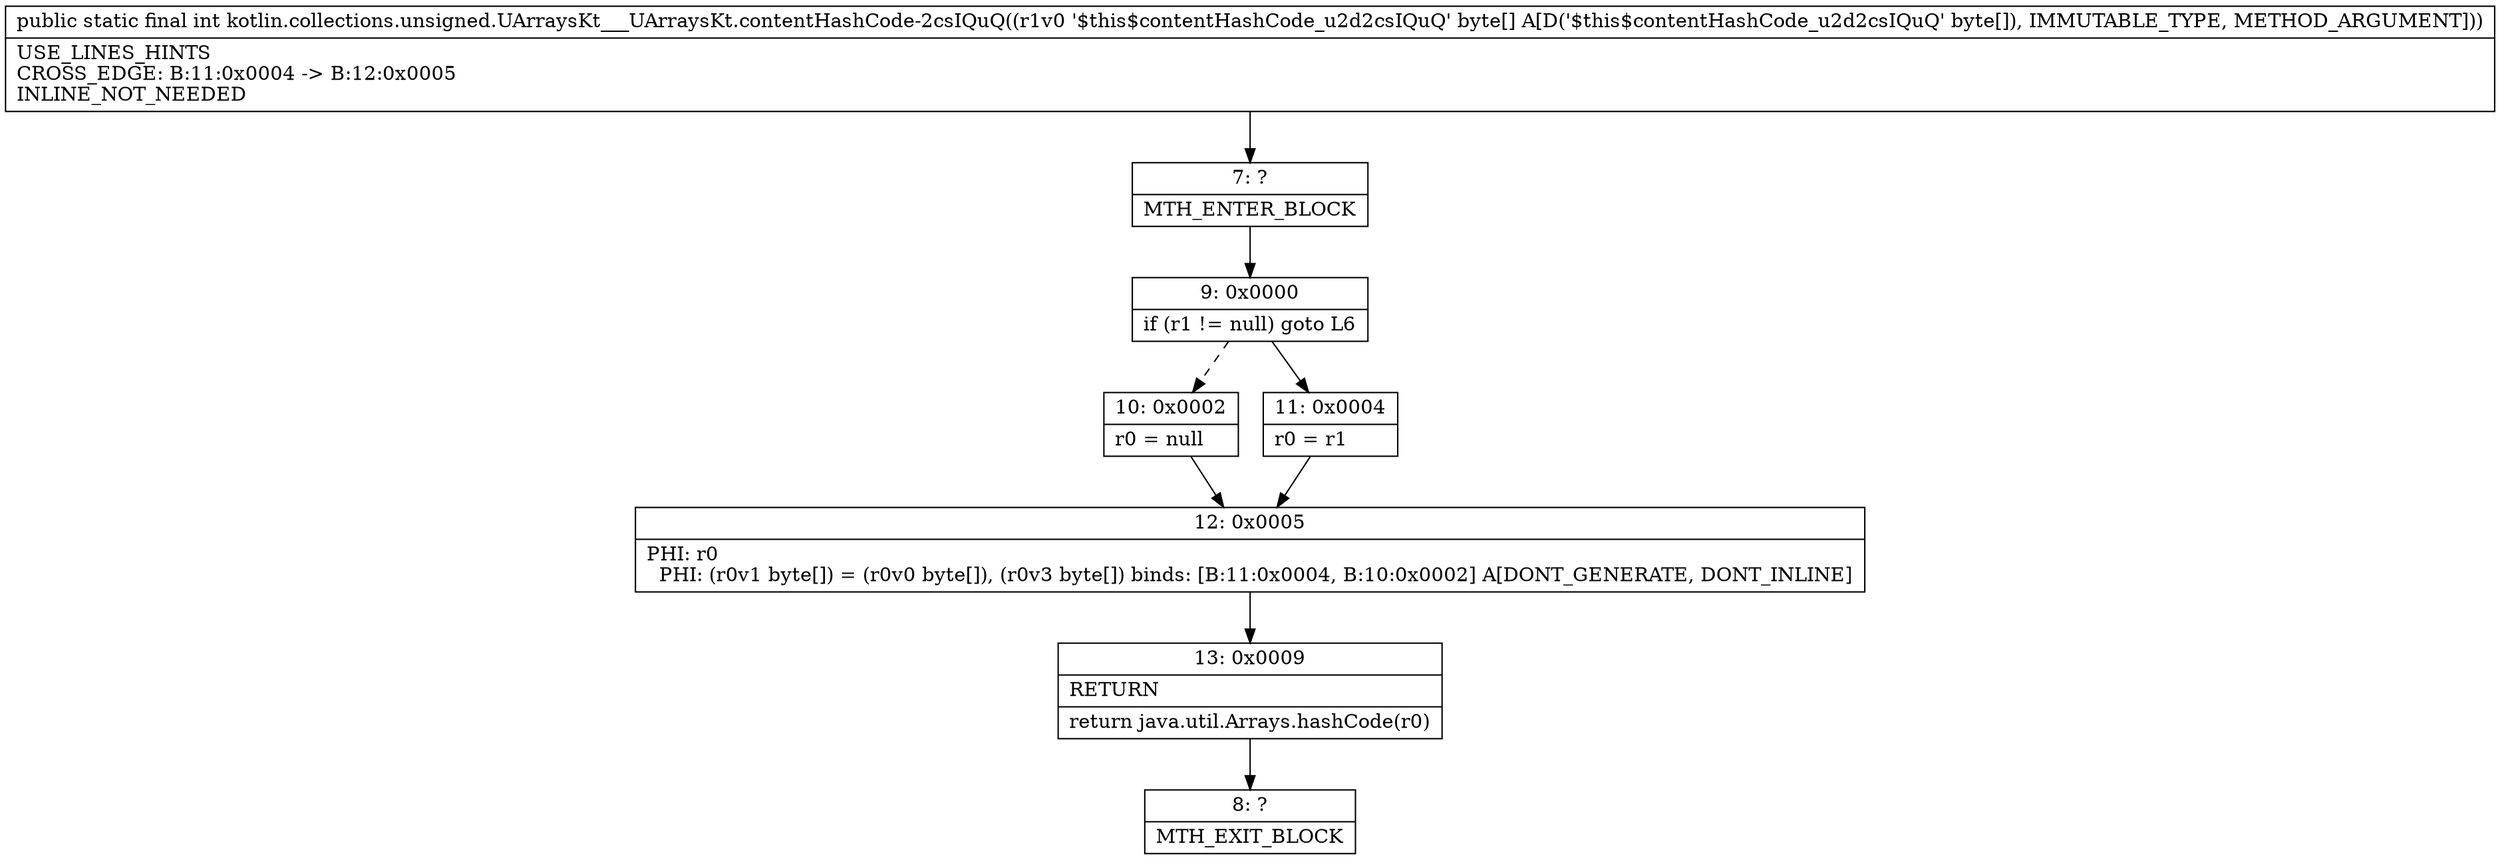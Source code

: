 digraph "CFG forkotlin.collections.unsigned.UArraysKt___UArraysKt.contentHashCode\-2csIQuQ([B)I" {
Node_7 [shape=record,label="{7\:\ ?|MTH_ENTER_BLOCK\l}"];
Node_9 [shape=record,label="{9\:\ 0x0000|if (r1 != null) goto L6\l}"];
Node_10 [shape=record,label="{10\:\ 0x0002|r0 = null\l}"];
Node_12 [shape=record,label="{12\:\ 0x0005|PHI: r0 \l  PHI: (r0v1 byte[]) = (r0v0 byte[]), (r0v3 byte[]) binds: [B:11:0x0004, B:10:0x0002] A[DONT_GENERATE, DONT_INLINE]\l}"];
Node_13 [shape=record,label="{13\:\ 0x0009|RETURN\l|return java.util.Arrays.hashCode(r0)\l}"];
Node_8 [shape=record,label="{8\:\ ?|MTH_EXIT_BLOCK\l}"];
Node_11 [shape=record,label="{11\:\ 0x0004|r0 = r1\l}"];
MethodNode[shape=record,label="{public static final int kotlin.collections.unsigned.UArraysKt___UArraysKt.contentHashCode\-2csIQuQ((r1v0 '$this$contentHashCode_u2d2csIQuQ' byte[] A[D('$this$contentHashCode_u2d2csIQuQ' byte[]), IMMUTABLE_TYPE, METHOD_ARGUMENT]))  | USE_LINES_HINTS\lCROSS_EDGE: B:11:0x0004 \-\> B:12:0x0005\lINLINE_NOT_NEEDED\l}"];
MethodNode -> Node_7;Node_7 -> Node_9;
Node_9 -> Node_10[style=dashed];
Node_9 -> Node_11;
Node_10 -> Node_12;
Node_12 -> Node_13;
Node_13 -> Node_8;
Node_11 -> Node_12;
}

